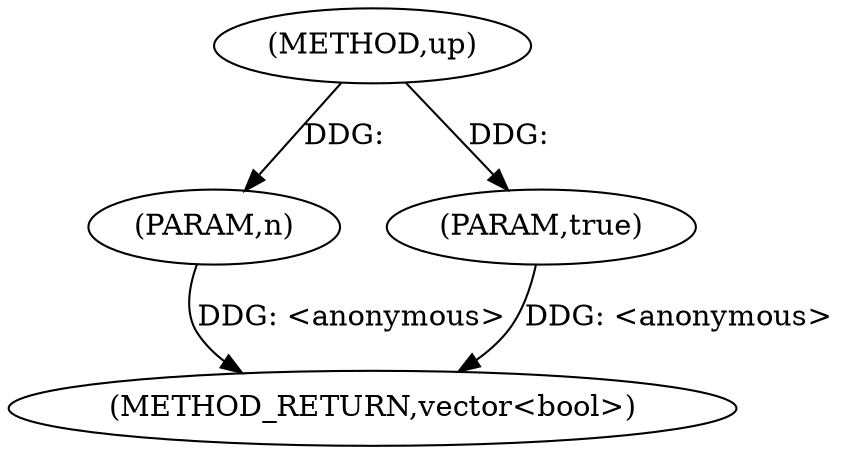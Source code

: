 digraph "up" {  
"1000165" [label = "(METHOD,up)" ]
"1000169" [label = "(METHOD_RETURN,vector<bool>)" ]
"1000166" [label = "(PARAM,n)" ]
"1000167" [label = "(PARAM,true)" ]
  "1000166" -> "1000169"  [ label = "DDG: <anonymous>"] 
  "1000167" -> "1000169"  [ label = "DDG: <anonymous>"] 
  "1000165" -> "1000166"  [ label = "DDG: "] 
  "1000165" -> "1000167"  [ label = "DDG: "] 
}
